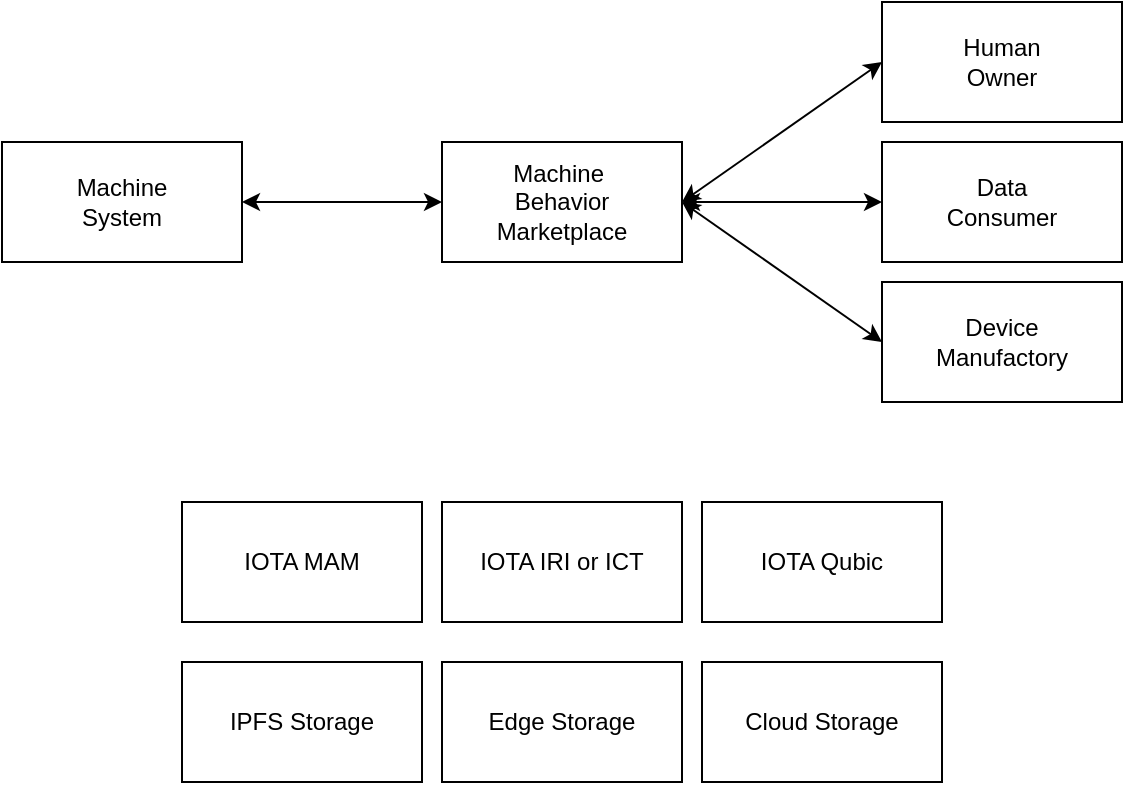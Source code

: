 <mxfile version="10.4.8" type="github"><diagram id="FyKLwY2rC09LsQtiZAwr" name="Page-1"><mxGraphModel dx="711" dy="602" grid="1" gridSize="10" guides="1" tooltips="1" connect="1" arrows="1" fold="1" page="1" pageScale="1" pageWidth="850" pageHeight="1100" math="0" shadow="0"><root><mxCell id="0"/><mxCell id="1" parent="0"/><mxCell id="XmHrJWyt_M7lHS0KrHwF-1" value="&lt;span&gt;Machine&amp;nbsp;&lt;/span&gt;&lt;br&gt;&lt;span&gt;Behavior&lt;/span&gt;&lt;br&gt;&lt;span&gt;Marketplace&lt;/span&gt;" style="rounded=0;whiteSpace=wrap;html=1;" parent="1" vertex="1"><mxGeometry x="340" y="130" width="120" height="60" as="geometry"/></mxCell><mxCell id="97nY0JmqpkczdnJ-v8mu-1" value="Machine&lt;br&gt;System&lt;br&gt;" style="rounded=0;whiteSpace=wrap;html=1;" parent="1" vertex="1"><mxGeometry x="120" y="130" width="120" height="60" as="geometry"/></mxCell><mxCell id="g7zFXvAbVAu7hrYjj0Qe-1" value="Human&lt;br&gt;Owner&lt;br&gt;" style="rounded=0;whiteSpace=wrap;html=1;" parent="1" vertex="1"><mxGeometry x="560" y="60" width="120" height="60" as="geometry"/></mxCell><mxCell id="g7zFXvAbVAu7hrYjj0Qe-2" value="Device&lt;br&gt;Manufactory&lt;br&gt;" style="rounded=0;whiteSpace=wrap;html=1;" parent="1" vertex="1"><mxGeometry x="560" y="200" width="120" height="60" as="geometry"/></mxCell><mxCell id="g7zFXvAbVAu7hrYjj0Qe-3" value="IOTA MAM" style="rounded=0;whiteSpace=wrap;html=1;" parent="1" vertex="1"><mxGeometry x="210" y="310" width="120" height="60" as="geometry"/></mxCell><mxCell id="g7zFXvAbVAu7hrYjj0Qe-4" value="IOTA IRI or ICT" style="rounded=0;whiteSpace=wrap;html=1;" parent="1" vertex="1"><mxGeometry x="340" y="310" width="120" height="60" as="geometry"/></mxCell><mxCell id="g7zFXvAbVAu7hrYjj0Qe-5" value="IPFS Storage" style="rounded=0;whiteSpace=wrap;html=1;" parent="1" vertex="1"><mxGeometry x="210" y="390" width="120" height="60" as="geometry"/></mxCell><mxCell id="g7zFXvAbVAu7hrYjj0Qe-6" value="Edge Storage" style="rounded=0;whiteSpace=wrap;html=1;" parent="1" vertex="1"><mxGeometry x="340" y="390" width="120" height="60" as="geometry"/></mxCell><mxCell id="OzVFyzVC0tUx3ILVQaz6-1" value="IOTA Qubic" style="rounded=0;whiteSpace=wrap;html=1;" vertex="1" parent="1"><mxGeometry x="470" y="310" width="120" height="60" as="geometry"/></mxCell><mxCell id="OzVFyzVC0tUx3ILVQaz6-2" value="Data&lt;br&gt;Consumer&lt;br&gt;" style="rounded=0;whiteSpace=wrap;html=1;" vertex="1" parent="1"><mxGeometry x="560" y="130" width="120" height="60" as="geometry"/></mxCell><mxCell id="OzVFyzVC0tUx3ILVQaz6-3" value="" style="endArrow=classic;startArrow=classic;html=1;exitX=1;exitY=0.5;exitDx=0;exitDy=0;entryX=0;entryY=0.5;entryDx=0;entryDy=0;" edge="1" parent="1" source="97nY0JmqpkczdnJ-v8mu-1" target="XmHrJWyt_M7lHS0KrHwF-1"><mxGeometry width="50" height="50" relative="1" as="geometry"><mxPoint x="220" y="290" as="sourcePoint"/><mxPoint x="270" y="240" as="targetPoint"/></mxGeometry></mxCell><mxCell id="OzVFyzVC0tUx3ILVQaz6-4" value="" style="endArrow=classic;startArrow=classic;html=1;entryX=0;entryY=0.5;entryDx=0;entryDy=0;exitX=1;exitY=0.5;exitDx=0;exitDy=0;" edge="1" parent="1" source="XmHrJWyt_M7lHS0KrHwF-1" target="OzVFyzVC0tUx3ILVQaz6-2"><mxGeometry width="50" height="50" relative="1" as="geometry"><mxPoint x="460" y="160" as="sourcePoint"/><mxPoint x="350" y="170" as="targetPoint"/></mxGeometry></mxCell><mxCell id="OzVFyzVC0tUx3ILVQaz6-5" value="" style="endArrow=classic;startArrow=classic;html=1;entryX=0;entryY=0.5;entryDx=0;entryDy=0;exitX=1;exitY=0.5;exitDx=0;exitDy=0;" edge="1" parent="1" source="XmHrJWyt_M7lHS0KrHwF-1" target="g7zFXvAbVAu7hrYjj0Qe-1"><mxGeometry width="50" height="50" relative="1" as="geometry"><mxPoint x="470" y="170" as="sourcePoint"/><mxPoint x="570" y="170" as="targetPoint"/></mxGeometry></mxCell><mxCell id="OzVFyzVC0tUx3ILVQaz6-6" value="" style="endArrow=classic;startArrow=classic;html=1;entryX=0;entryY=0.5;entryDx=0;entryDy=0;exitX=1;exitY=0.5;exitDx=0;exitDy=0;" edge="1" parent="1" source="XmHrJWyt_M7lHS0KrHwF-1" target="g7zFXvAbVAu7hrYjj0Qe-2"><mxGeometry width="50" height="50" relative="1" as="geometry"><mxPoint x="470" y="170" as="sourcePoint"/><mxPoint x="570" y="100" as="targetPoint"/></mxGeometry></mxCell><mxCell id="OzVFyzVC0tUx3ILVQaz6-7" value="Cloud Storage" style="rounded=0;whiteSpace=wrap;html=1;" vertex="1" parent="1"><mxGeometry x="470" y="390" width="120" height="60" as="geometry"/></mxCell></root></mxGraphModel></diagram></mxfile>